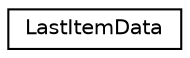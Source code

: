 digraph "类继承关系图"
{
  edge [fontname="Helvetica",fontsize="10",labelfontname="Helvetica",labelfontsize="10"];
  node [fontname="Helvetica",fontsize="10",shape=record];
  rankdir="LR";
  Node0 [label="LastItemData",height=0.2,width=0.4,color="black", fillcolor="white", style="filled",URL="$struct_last_item_data.html"];
}
